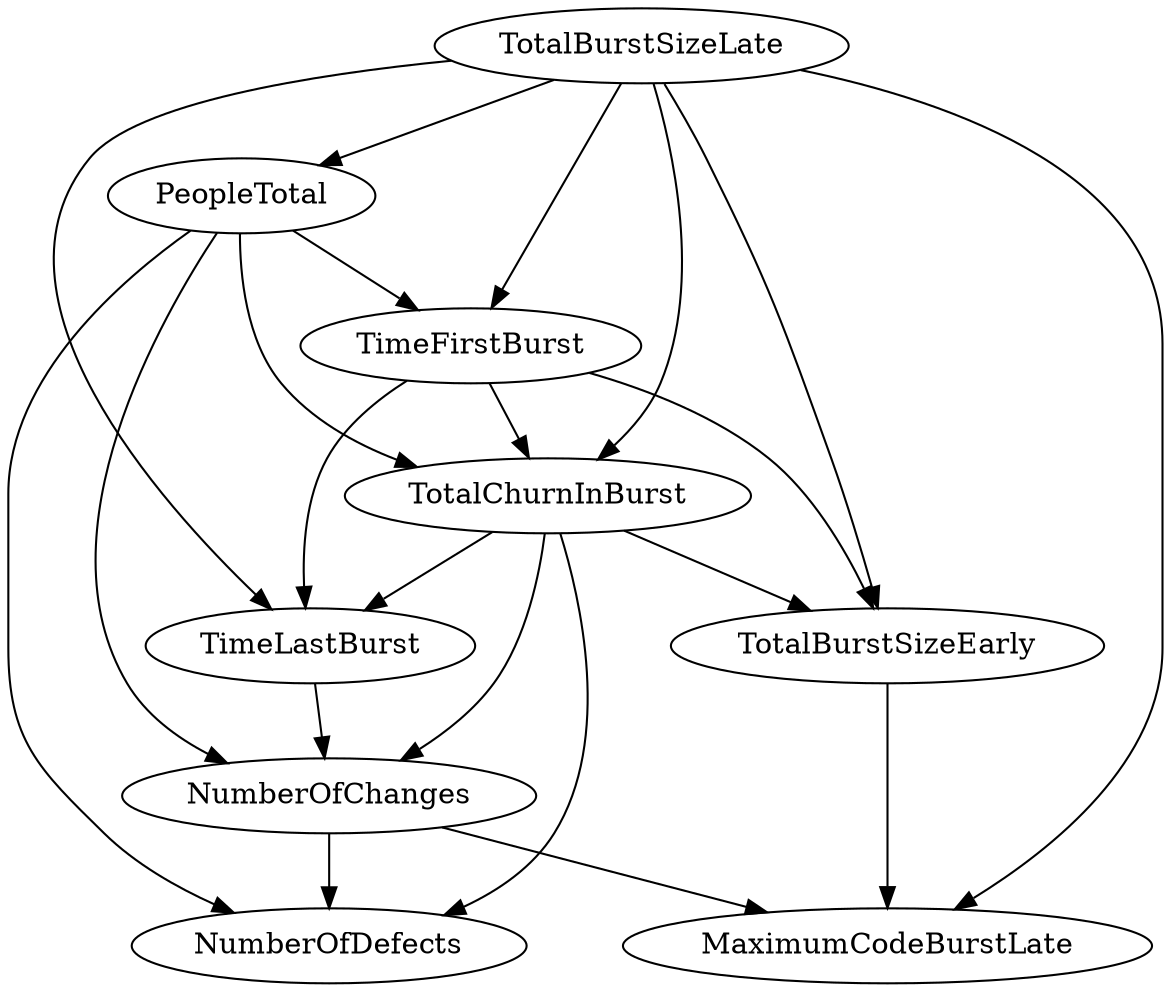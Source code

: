 digraph {
   NumberOfDefects;
   NumberOfChanges;
   TotalBurstSizeEarly;
   TotalBurstSizeLate;
   TimeLastBurst;
   TimeFirstBurst;
   TotalChurnInBurst;
   MaximumCodeBurstLate;
   PeopleTotal;
   NumberOfChanges -> NumberOfDefects;
   NumberOfChanges -> MaximumCodeBurstLate;
   TotalBurstSizeEarly -> MaximumCodeBurstLate;
   TotalBurstSizeLate -> TotalBurstSizeEarly;
   TotalBurstSizeLate -> TimeLastBurst;
   TotalBurstSizeLate -> TimeFirstBurst;
   TotalBurstSizeLate -> TotalChurnInBurst;
   TotalBurstSizeLate -> MaximumCodeBurstLate;
   TotalBurstSizeLate -> PeopleTotal;
   TimeLastBurst -> NumberOfChanges;
   TimeFirstBurst -> TotalBurstSizeEarly;
   TimeFirstBurst -> TimeLastBurst;
   TimeFirstBurst -> TotalChurnInBurst;
   TotalChurnInBurst -> NumberOfDefects;
   TotalChurnInBurst -> NumberOfChanges;
   TotalChurnInBurst -> TotalBurstSizeEarly;
   TotalChurnInBurst -> TimeLastBurst;
   PeopleTotal -> NumberOfDefects;
   PeopleTotal -> NumberOfChanges;
   PeopleTotal -> TimeFirstBurst;
   PeopleTotal -> TotalChurnInBurst;
}

